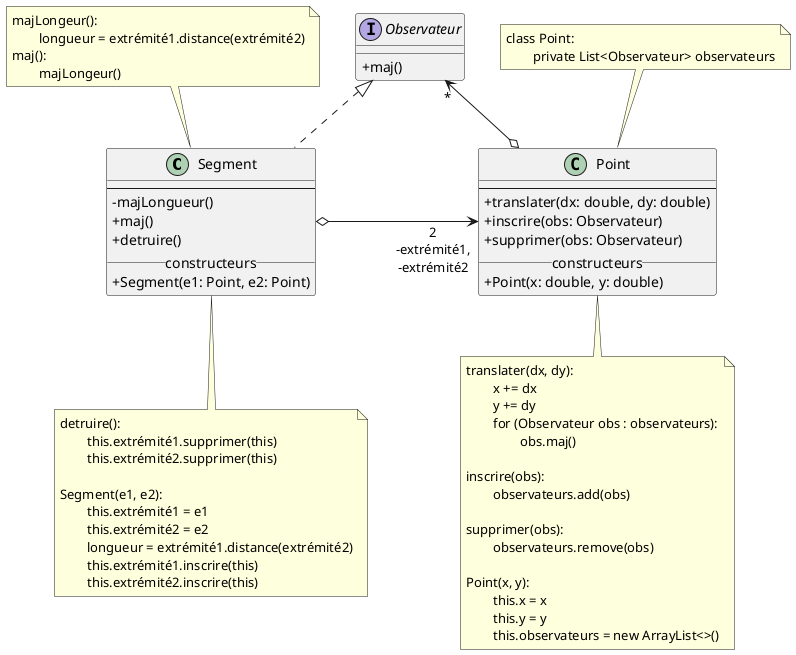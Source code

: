 @startuml
skinparam classAttributeIconSize 0

class Segment implements Observateur {
	--
	- majLongueur()
	+ maj()
	+ detruire()
	__constructeurs__
	+ Segment(e1: Point, e2: Point)
}

interface Observateur {
	+ maj()
}

class Point {
	--
	+translater(dx: double, dy: double)
	+inscrire(obs: Observateur)
	+supprimer(obs: Observateur)
	__constructeurs__
	+Point(x: double, y: double)
}
Segment  o-right-> "2\n-extrémité1,\n-extrémité2" Point: "                                     "

Point o-up-> "*" Observateur
note top of Segment
	majLongeur():
		longueur = extrémité1.distance(extrémité2)
	maj():
		majLongeur()
end note

note bottom of Segment
	detruire():
		this.extrémité1.supprimer(this)
		this.extrémité2.supprimer(this)

	Segment(e1, e2):
		this.extrémité1 = e1
		this.extrémité2 = e2
		longueur = extrémité1.distance(extrémité2)
		this.extrémité1.inscrire(this)
		this.extrémité2.inscrire(this)
end note

note top of Point
	class Point:
		private List<Observateur> observateurs
end note

note bottom of Point
	translater(dx, dy):
		x += dx
		y += dy
		for (Observateur obs : observateurs):
			obs.maj()

	inscrire(obs):
		observateurs.add(obs)

	supprimer(obs):
		observateurs.remove(obs)

	Point(x, y):
		this.x = x
		this.y = y
		this.observateurs = new ArrayList<>()
end note
@enduml
' vim: sw=4 ts=4:
